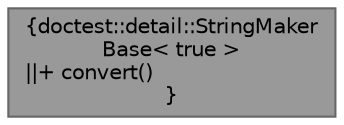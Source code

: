 digraph "doctest::detail::StringMakerBase&lt; true &gt;"
{
 // LATEX_PDF_SIZE
  bgcolor="transparent";
  edge [fontname=Helvetica,fontsize=10,labelfontname=Helvetica,labelfontsize=10];
  node [fontname=Helvetica,fontsize=10,shape=box,height=0.2,width=0.4];
  Node1 [label="{doctest::detail::StringMaker\lBase\< true \>\n||+ convert()\l}",height=0.2,width=0.4,color="gray40", fillcolor="grey60", style="filled", fontcolor="black",tooltip=" "];
}
